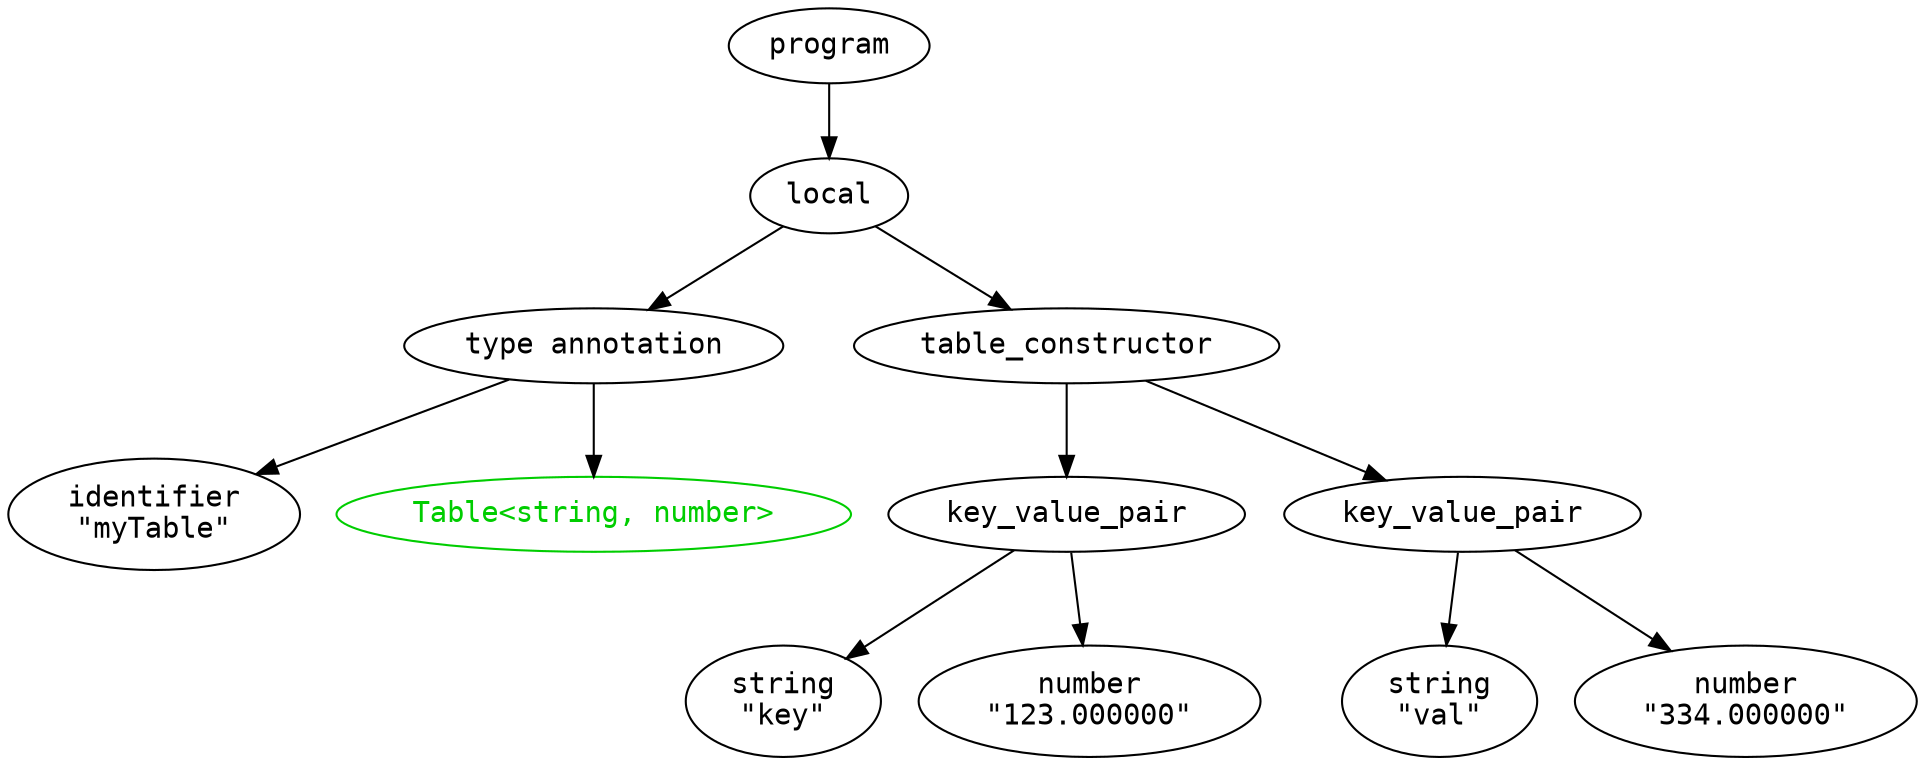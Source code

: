 digraph G
{
	node[fontname=Monospace]
	n0[label="program"]
	n1[label="local"]
	n0->n1
	n2[label="type annotation"]
	n1->n2
	n3[label="identifier\n\"myTable\""]
	n2->n3
	n4[label="Table<string, number>"]
	n4[color=green3]
	n4[fontcolor=green3]
	n2->n4
	n5[label="table_constructor"]
	n1->n5
	n6[label="key_value_pair"]
	n5->n6
	n7[label="string\n\"key\""]
	n6->n7
	n8[label="number\n\"123.000000\""]
	n6->n8
	n9[label="key_value_pair"]
	n5->n9
	n10[label="string\n\"val\""]
	n9->n10
	n11[label="number\n\"334.000000\""]
	n9->n11
}
